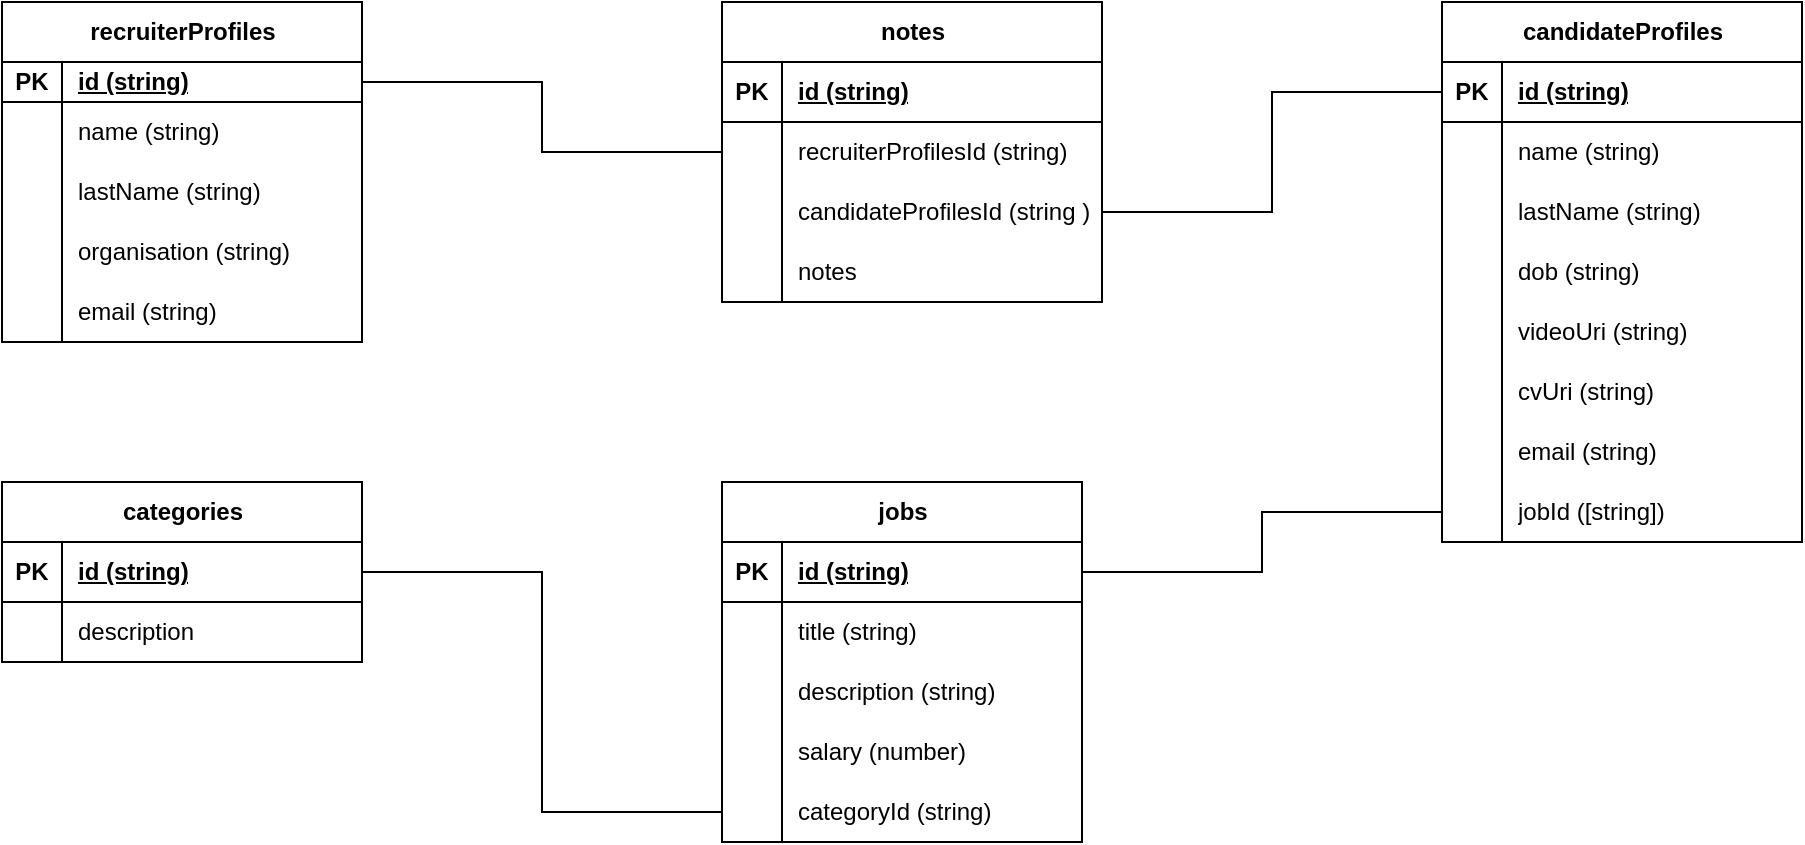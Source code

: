 <mxfile version="24.4.0" type="device">
  <diagram name="Page-1" id="p34B8ISaaaPElcqt_Pla">
    <mxGraphModel dx="1381" dy="859" grid="1" gridSize="10" guides="1" tooltips="1" connect="1" arrows="1" fold="1" page="1" pageScale="1" pageWidth="1169" pageHeight="827" math="0" shadow="0">
      <root>
        <mxCell id="0" />
        <mxCell id="1" parent="0" />
        <mxCell id="lSUQx8kLgc6oG_MkJTXb-1" value="recruiterProfiles" style="shape=table;startSize=30;container=1;collapsible=1;childLayout=tableLayout;fixedRows=1;rowLines=0;fontStyle=1;align=center;resizeLast=1;html=1;" parent="1" vertex="1">
          <mxGeometry x="80" y="80" width="180" height="170" as="geometry" />
        </mxCell>
        <mxCell id="lSUQx8kLgc6oG_MkJTXb-2" value="" style="shape=tableRow;horizontal=0;startSize=0;swimlaneHead=0;swimlaneBody=0;fillColor=none;collapsible=0;dropTarget=0;points=[[0,0.5],[1,0.5]];portConstraint=eastwest;top=0;left=0;right=0;bottom=1;" parent="lSUQx8kLgc6oG_MkJTXb-1" vertex="1">
          <mxGeometry y="30" width="180" height="20" as="geometry" />
        </mxCell>
        <mxCell id="lSUQx8kLgc6oG_MkJTXb-3" value="PK" style="shape=partialRectangle;connectable=0;fillColor=none;top=0;left=0;bottom=0;right=0;fontStyle=1;overflow=hidden;whiteSpace=wrap;html=1;" parent="lSUQx8kLgc6oG_MkJTXb-2" vertex="1">
          <mxGeometry width="30" height="20" as="geometry">
            <mxRectangle width="30" height="20" as="alternateBounds" />
          </mxGeometry>
        </mxCell>
        <mxCell id="lSUQx8kLgc6oG_MkJTXb-4" value="id (string)" style="shape=partialRectangle;connectable=0;fillColor=none;top=0;left=0;bottom=0;right=0;align=left;spacingLeft=6;fontStyle=5;overflow=hidden;whiteSpace=wrap;html=1;" parent="lSUQx8kLgc6oG_MkJTXb-2" vertex="1">
          <mxGeometry x="30" width="150" height="20" as="geometry">
            <mxRectangle width="150" height="20" as="alternateBounds" />
          </mxGeometry>
        </mxCell>
        <mxCell id="lSUQx8kLgc6oG_MkJTXb-5" value="" style="shape=tableRow;horizontal=0;startSize=0;swimlaneHead=0;swimlaneBody=0;fillColor=none;collapsible=0;dropTarget=0;points=[[0,0.5],[1,0.5]];portConstraint=eastwest;top=0;left=0;right=0;bottom=0;" parent="lSUQx8kLgc6oG_MkJTXb-1" vertex="1">
          <mxGeometry y="50" width="180" height="30" as="geometry" />
        </mxCell>
        <mxCell id="lSUQx8kLgc6oG_MkJTXb-6" value="" style="shape=partialRectangle;connectable=0;fillColor=none;top=0;left=0;bottom=0;right=0;editable=1;overflow=hidden;whiteSpace=wrap;html=1;" parent="lSUQx8kLgc6oG_MkJTXb-5" vertex="1">
          <mxGeometry width="30" height="30" as="geometry">
            <mxRectangle width="30" height="30" as="alternateBounds" />
          </mxGeometry>
        </mxCell>
        <mxCell id="lSUQx8kLgc6oG_MkJTXb-7" value="name (string)" style="shape=partialRectangle;connectable=0;fillColor=none;top=0;left=0;bottom=0;right=0;align=left;spacingLeft=6;overflow=hidden;whiteSpace=wrap;html=1;" parent="lSUQx8kLgc6oG_MkJTXb-5" vertex="1">
          <mxGeometry x="30" width="150" height="30" as="geometry">
            <mxRectangle width="150" height="30" as="alternateBounds" />
          </mxGeometry>
        </mxCell>
        <mxCell id="lSUQx8kLgc6oG_MkJTXb-8" value="" style="shape=tableRow;horizontal=0;startSize=0;swimlaneHead=0;swimlaneBody=0;fillColor=none;collapsible=0;dropTarget=0;points=[[0,0.5],[1,0.5]];portConstraint=eastwest;top=0;left=0;right=0;bottom=0;" parent="lSUQx8kLgc6oG_MkJTXb-1" vertex="1">
          <mxGeometry y="80" width="180" height="30" as="geometry" />
        </mxCell>
        <mxCell id="lSUQx8kLgc6oG_MkJTXb-9" value="" style="shape=partialRectangle;connectable=0;fillColor=none;top=0;left=0;bottom=0;right=0;editable=1;overflow=hidden;whiteSpace=wrap;html=1;" parent="lSUQx8kLgc6oG_MkJTXb-8" vertex="1">
          <mxGeometry width="30" height="30" as="geometry">
            <mxRectangle width="30" height="30" as="alternateBounds" />
          </mxGeometry>
        </mxCell>
        <mxCell id="lSUQx8kLgc6oG_MkJTXb-10" value="lastName (string)" style="shape=partialRectangle;connectable=0;fillColor=none;top=0;left=0;bottom=0;right=0;align=left;spacingLeft=6;overflow=hidden;whiteSpace=wrap;html=1;" parent="lSUQx8kLgc6oG_MkJTXb-8" vertex="1">
          <mxGeometry x="30" width="150" height="30" as="geometry">
            <mxRectangle width="150" height="30" as="alternateBounds" />
          </mxGeometry>
        </mxCell>
        <mxCell id="lSUQx8kLgc6oG_MkJTXb-11" value="" style="shape=tableRow;horizontal=0;startSize=0;swimlaneHead=0;swimlaneBody=0;fillColor=none;collapsible=0;dropTarget=0;points=[[0,0.5],[1,0.5]];portConstraint=eastwest;top=0;left=0;right=0;bottom=0;" parent="lSUQx8kLgc6oG_MkJTXb-1" vertex="1">
          <mxGeometry y="110" width="180" height="30" as="geometry" />
        </mxCell>
        <mxCell id="lSUQx8kLgc6oG_MkJTXb-12" value="" style="shape=partialRectangle;connectable=0;fillColor=none;top=0;left=0;bottom=0;right=0;editable=1;overflow=hidden;whiteSpace=wrap;html=1;" parent="lSUQx8kLgc6oG_MkJTXb-11" vertex="1">
          <mxGeometry width="30" height="30" as="geometry">
            <mxRectangle width="30" height="30" as="alternateBounds" />
          </mxGeometry>
        </mxCell>
        <mxCell id="lSUQx8kLgc6oG_MkJTXb-13" value="organisation (string)" style="shape=partialRectangle;connectable=0;fillColor=none;top=0;left=0;bottom=0;right=0;align=left;spacingLeft=6;overflow=hidden;whiteSpace=wrap;html=1;" parent="lSUQx8kLgc6oG_MkJTXb-11" vertex="1">
          <mxGeometry x="30" width="150" height="30" as="geometry">
            <mxRectangle width="150" height="30" as="alternateBounds" />
          </mxGeometry>
        </mxCell>
        <mxCell id="lSUQx8kLgc6oG_MkJTXb-14" value="" style="shape=tableRow;horizontal=0;startSize=0;swimlaneHead=0;swimlaneBody=0;fillColor=none;collapsible=0;dropTarget=0;points=[[0,0.5],[1,0.5]];portConstraint=eastwest;top=0;left=0;right=0;bottom=0;" parent="lSUQx8kLgc6oG_MkJTXb-1" vertex="1">
          <mxGeometry y="140" width="180" height="30" as="geometry" />
        </mxCell>
        <mxCell id="lSUQx8kLgc6oG_MkJTXb-15" value="" style="shape=partialRectangle;connectable=0;fillColor=none;top=0;left=0;bottom=0;right=0;editable=1;overflow=hidden;whiteSpace=wrap;html=1;" parent="lSUQx8kLgc6oG_MkJTXb-14" vertex="1">
          <mxGeometry width="30" height="30" as="geometry">
            <mxRectangle width="30" height="30" as="alternateBounds" />
          </mxGeometry>
        </mxCell>
        <mxCell id="lSUQx8kLgc6oG_MkJTXb-16" value="email (string)" style="shape=partialRectangle;connectable=0;fillColor=none;top=0;left=0;bottom=0;right=0;align=left;spacingLeft=6;overflow=hidden;whiteSpace=wrap;html=1;" parent="lSUQx8kLgc6oG_MkJTXb-14" vertex="1">
          <mxGeometry x="30" width="150" height="30" as="geometry">
            <mxRectangle width="150" height="30" as="alternateBounds" />
          </mxGeometry>
        </mxCell>
        <mxCell id="lSUQx8kLgc6oG_MkJTXb-18" value="jobs" style="shape=table;startSize=30;container=1;collapsible=1;childLayout=tableLayout;fixedRows=1;rowLines=0;fontStyle=1;align=center;resizeLast=1;html=1;" parent="1" vertex="1">
          <mxGeometry x="440" y="320" width="180" height="180" as="geometry" />
        </mxCell>
        <mxCell id="lSUQx8kLgc6oG_MkJTXb-19" value="" style="shape=tableRow;horizontal=0;startSize=0;swimlaneHead=0;swimlaneBody=0;fillColor=none;collapsible=0;dropTarget=0;points=[[0,0.5],[1,0.5]];portConstraint=eastwest;top=0;left=0;right=0;bottom=1;" parent="lSUQx8kLgc6oG_MkJTXb-18" vertex="1">
          <mxGeometry y="30" width="180" height="30" as="geometry" />
        </mxCell>
        <mxCell id="lSUQx8kLgc6oG_MkJTXb-20" value="PK" style="shape=partialRectangle;connectable=0;fillColor=none;top=0;left=0;bottom=0;right=0;fontStyle=1;overflow=hidden;whiteSpace=wrap;html=1;" parent="lSUQx8kLgc6oG_MkJTXb-19" vertex="1">
          <mxGeometry width="30" height="30" as="geometry">
            <mxRectangle width="30" height="30" as="alternateBounds" />
          </mxGeometry>
        </mxCell>
        <mxCell id="lSUQx8kLgc6oG_MkJTXb-21" value="id (string)" style="shape=partialRectangle;connectable=0;fillColor=none;top=0;left=0;bottom=0;right=0;align=left;spacingLeft=6;fontStyle=5;overflow=hidden;whiteSpace=wrap;html=1;" parent="lSUQx8kLgc6oG_MkJTXb-19" vertex="1">
          <mxGeometry x="30" width="150" height="30" as="geometry">
            <mxRectangle width="150" height="30" as="alternateBounds" />
          </mxGeometry>
        </mxCell>
        <mxCell id="lSUQx8kLgc6oG_MkJTXb-25" value="" style="shape=tableRow;horizontal=0;startSize=0;swimlaneHead=0;swimlaneBody=0;fillColor=none;collapsible=0;dropTarget=0;points=[[0,0.5],[1,0.5]];portConstraint=eastwest;top=0;left=0;right=0;bottom=0;" parent="lSUQx8kLgc6oG_MkJTXb-18" vertex="1">
          <mxGeometry y="60" width="180" height="30" as="geometry" />
        </mxCell>
        <mxCell id="lSUQx8kLgc6oG_MkJTXb-26" value="" style="shape=partialRectangle;connectable=0;fillColor=none;top=0;left=0;bottom=0;right=0;editable=1;overflow=hidden;whiteSpace=wrap;html=1;" parent="lSUQx8kLgc6oG_MkJTXb-25" vertex="1">
          <mxGeometry width="30" height="30" as="geometry">
            <mxRectangle width="30" height="30" as="alternateBounds" />
          </mxGeometry>
        </mxCell>
        <mxCell id="lSUQx8kLgc6oG_MkJTXb-27" value="title (string)" style="shape=partialRectangle;connectable=0;fillColor=none;top=0;left=0;bottom=0;right=0;align=left;spacingLeft=6;overflow=hidden;whiteSpace=wrap;html=1;" parent="lSUQx8kLgc6oG_MkJTXb-25" vertex="1">
          <mxGeometry x="30" width="150" height="30" as="geometry">
            <mxRectangle width="150" height="30" as="alternateBounds" />
          </mxGeometry>
        </mxCell>
        <mxCell id="lSUQx8kLgc6oG_MkJTXb-28" value="" style="shape=tableRow;horizontal=0;startSize=0;swimlaneHead=0;swimlaneBody=0;fillColor=none;collapsible=0;dropTarget=0;points=[[0,0.5],[1,0.5]];portConstraint=eastwest;top=0;left=0;right=0;bottom=0;" parent="lSUQx8kLgc6oG_MkJTXb-18" vertex="1">
          <mxGeometry y="90" width="180" height="30" as="geometry" />
        </mxCell>
        <mxCell id="lSUQx8kLgc6oG_MkJTXb-29" value="" style="shape=partialRectangle;connectable=0;fillColor=none;top=0;left=0;bottom=0;right=0;editable=1;overflow=hidden;whiteSpace=wrap;html=1;" parent="lSUQx8kLgc6oG_MkJTXb-28" vertex="1">
          <mxGeometry width="30" height="30" as="geometry">
            <mxRectangle width="30" height="30" as="alternateBounds" />
          </mxGeometry>
        </mxCell>
        <mxCell id="lSUQx8kLgc6oG_MkJTXb-30" value="description (string)" style="shape=partialRectangle;connectable=0;fillColor=none;top=0;left=0;bottom=0;right=0;align=left;spacingLeft=6;overflow=hidden;whiteSpace=wrap;html=1;" parent="lSUQx8kLgc6oG_MkJTXb-28" vertex="1">
          <mxGeometry x="30" width="150" height="30" as="geometry">
            <mxRectangle width="150" height="30" as="alternateBounds" />
          </mxGeometry>
        </mxCell>
        <mxCell id="lSUQx8kLgc6oG_MkJTXb-31" value="" style="shape=tableRow;horizontal=0;startSize=0;swimlaneHead=0;swimlaneBody=0;fillColor=none;collapsible=0;dropTarget=0;points=[[0,0.5],[1,0.5]];portConstraint=eastwest;top=0;left=0;right=0;bottom=0;" parent="lSUQx8kLgc6oG_MkJTXb-18" vertex="1">
          <mxGeometry y="120" width="180" height="30" as="geometry" />
        </mxCell>
        <mxCell id="lSUQx8kLgc6oG_MkJTXb-32" value="" style="shape=partialRectangle;connectable=0;fillColor=none;top=0;left=0;bottom=0;right=0;editable=1;overflow=hidden;whiteSpace=wrap;html=1;" parent="lSUQx8kLgc6oG_MkJTXb-31" vertex="1">
          <mxGeometry width="30" height="30" as="geometry">
            <mxRectangle width="30" height="30" as="alternateBounds" />
          </mxGeometry>
        </mxCell>
        <mxCell id="lSUQx8kLgc6oG_MkJTXb-33" value="salary (number)" style="shape=partialRectangle;connectable=0;fillColor=none;top=0;left=0;bottom=0;right=0;align=left;spacingLeft=6;overflow=hidden;whiteSpace=wrap;html=1;" parent="lSUQx8kLgc6oG_MkJTXb-31" vertex="1">
          <mxGeometry x="30" width="150" height="30" as="geometry">
            <mxRectangle width="150" height="30" as="alternateBounds" />
          </mxGeometry>
        </mxCell>
        <mxCell id="lSUQx8kLgc6oG_MkJTXb-186" value="" style="shape=tableRow;horizontal=0;startSize=0;swimlaneHead=0;swimlaneBody=0;fillColor=none;collapsible=0;dropTarget=0;points=[[0,0.5],[1,0.5]];portConstraint=eastwest;top=0;left=0;right=0;bottom=0;" parent="lSUQx8kLgc6oG_MkJTXb-18" vertex="1">
          <mxGeometry y="150" width="180" height="30" as="geometry" />
        </mxCell>
        <mxCell id="lSUQx8kLgc6oG_MkJTXb-187" value="" style="shape=partialRectangle;connectable=0;fillColor=none;top=0;left=0;bottom=0;right=0;editable=1;overflow=hidden;whiteSpace=wrap;html=1;" parent="lSUQx8kLgc6oG_MkJTXb-186" vertex="1">
          <mxGeometry width="30" height="30" as="geometry">
            <mxRectangle width="30" height="30" as="alternateBounds" />
          </mxGeometry>
        </mxCell>
        <mxCell id="lSUQx8kLgc6oG_MkJTXb-188" value="categoryId (string)" style="shape=partialRectangle;connectable=0;fillColor=none;top=0;left=0;bottom=0;right=0;align=left;spacingLeft=6;overflow=hidden;whiteSpace=wrap;html=1;" parent="lSUQx8kLgc6oG_MkJTXb-186" vertex="1">
          <mxGeometry x="30" width="150" height="30" as="geometry">
            <mxRectangle width="150" height="30" as="alternateBounds" />
          </mxGeometry>
        </mxCell>
        <mxCell id="lSUQx8kLgc6oG_MkJTXb-34" value="candidateProfiles" style="shape=table;startSize=30;container=1;collapsible=1;childLayout=tableLayout;fixedRows=1;rowLines=0;fontStyle=1;align=center;resizeLast=1;html=1;" parent="1" vertex="1">
          <mxGeometry x="800" y="80" width="180" height="270" as="geometry" />
        </mxCell>
        <mxCell id="lSUQx8kLgc6oG_MkJTXb-35" value="" style="shape=tableRow;horizontal=0;startSize=0;swimlaneHead=0;swimlaneBody=0;fillColor=none;collapsible=0;dropTarget=0;points=[[0,0.5],[1,0.5]];portConstraint=eastwest;top=0;left=0;right=0;bottom=1;" parent="lSUQx8kLgc6oG_MkJTXb-34" vertex="1">
          <mxGeometry y="30" width="180" height="30" as="geometry" />
        </mxCell>
        <mxCell id="lSUQx8kLgc6oG_MkJTXb-36" value="PK" style="shape=partialRectangle;connectable=0;fillColor=none;top=0;left=0;bottom=0;right=0;fontStyle=1;overflow=hidden;whiteSpace=wrap;html=1;" parent="lSUQx8kLgc6oG_MkJTXb-35" vertex="1">
          <mxGeometry width="30" height="30" as="geometry">
            <mxRectangle width="30" height="30" as="alternateBounds" />
          </mxGeometry>
        </mxCell>
        <mxCell id="lSUQx8kLgc6oG_MkJTXb-37" value="id (string)" style="shape=partialRectangle;connectable=0;fillColor=none;top=0;left=0;bottom=0;right=0;align=left;spacingLeft=6;fontStyle=5;overflow=hidden;whiteSpace=wrap;html=1;" parent="lSUQx8kLgc6oG_MkJTXb-35" vertex="1">
          <mxGeometry x="30" width="150" height="30" as="geometry">
            <mxRectangle width="150" height="30" as="alternateBounds" />
          </mxGeometry>
        </mxCell>
        <mxCell id="lSUQx8kLgc6oG_MkJTXb-38" value="" style="shape=tableRow;horizontal=0;startSize=0;swimlaneHead=0;swimlaneBody=0;fillColor=none;collapsible=0;dropTarget=0;points=[[0,0.5],[1,0.5]];portConstraint=eastwest;top=0;left=0;right=0;bottom=0;" parent="lSUQx8kLgc6oG_MkJTXb-34" vertex="1">
          <mxGeometry y="60" width="180" height="30" as="geometry" />
        </mxCell>
        <mxCell id="lSUQx8kLgc6oG_MkJTXb-39" value="" style="shape=partialRectangle;connectable=0;fillColor=none;top=0;left=0;bottom=0;right=0;editable=1;overflow=hidden;whiteSpace=wrap;html=1;" parent="lSUQx8kLgc6oG_MkJTXb-38" vertex="1">
          <mxGeometry width="30" height="30" as="geometry">
            <mxRectangle width="30" height="30" as="alternateBounds" />
          </mxGeometry>
        </mxCell>
        <mxCell id="lSUQx8kLgc6oG_MkJTXb-40" value="name (string)" style="shape=partialRectangle;connectable=0;fillColor=none;top=0;left=0;bottom=0;right=0;align=left;spacingLeft=6;overflow=hidden;whiteSpace=wrap;html=1;" parent="lSUQx8kLgc6oG_MkJTXb-38" vertex="1">
          <mxGeometry x="30" width="150" height="30" as="geometry">
            <mxRectangle width="150" height="30" as="alternateBounds" />
          </mxGeometry>
        </mxCell>
        <mxCell id="lSUQx8kLgc6oG_MkJTXb-41" value="" style="shape=tableRow;horizontal=0;startSize=0;swimlaneHead=0;swimlaneBody=0;fillColor=none;collapsible=0;dropTarget=0;points=[[0,0.5],[1,0.5]];portConstraint=eastwest;top=0;left=0;right=0;bottom=0;" parent="lSUQx8kLgc6oG_MkJTXb-34" vertex="1">
          <mxGeometry y="90" width="180" height="30" as="geometry" />
        </mxCell>
        <mxCell id="lSUQx8kLgc6oG_MkJTXb-42" value="" style="shape=partialRectangle;connectable=0;fillColor=none;top=0;left=0;bottom=0;right=0;editable=1;overflow=hidden;whiteSpace=wrap;html=1;" parent="lSUQx8kLgc6oG_MkJTXb-41" vertex="1">
          <mxGeometry width="30" height="30" as="geometry">
            <mxRectangle width="30" height="30" as="alternateBounds" />
          </mxGeometry>
        </mxCell>
        <mxCell id="lSUQx8kLgc6oG_MkJTXb-43" value="lastName (string)" style="shape=partialRectangle;connectable=0;fillColor=none;top=0;left=0;bottom=0;right=0;align=left;spacingLeft=6;overflow=hidden;whiteSpace=wrap;html=1;" parent="lSUQx8kLgc6oG_MkJTXb-41" vertex="1">
          <mxGeometry x="30" width="150" height="30" as="geometry">
            <mxRectangle width="150" height="30" as="alternateBounds" />
          </mxGeometry>
        </mxCell>
        <mxCell id="lSUQx8kLgc6oG_MkJTXb-44" value="" style="shape=tableRow;horizontal=0;startSize=0;swimlaneHead=0;swimlaneBody=0;fillColor=none;collapsible=0;dropTarget=0;points=[[0,0.5],[1,0.5]];portConstraint=eastwest;top=0;left=0;right=0;bottom=0;" parent="lSUQx8kLgc6oG_MkJTXb-34" vertex="1">
          <mxGeometry y="120" width="180" height="30" as="geometry" />
        </mxCell>
        <mxCell id="lSUQx8kLgc6oG_MkJTXb-45" value="" style="shape=partialRectangle;connectable=0;fillColor=none;top=0;left=0;bottom=0;right=0;editable=1;overflow=hidden;whiteSpace=wrap;html=1;" parent="lSUQx8kLgc6oG_MkJTXb-44" vertex="1">
          <mxGeometry width="30" height="30" as="geometry">
            <mxRectangle width="30" height="30" as="alternateBounds" />
          </mxGeometry>
        </mxCell>
        <mxCell id="lSUQx8kLgc6oG_MkJTXb-46" value="dob (string)" style="shape=partialRectangle;connectable=0;fillColor=none;top=0;left=0;bottom=0;right=0;align=left;spacingLeft=6;overflow=hidden;whiteSpace=wrap;html=1;" parent="lSUQx8kLgc6oG_MkJTXb-44" vertex="1">
          <mxGeometry x="30" width="150" height="30" as="geometry">
            <mxRectangle width="150" height="30" as="alternateBounds" />
          </mxGeometry>
        </mxCell>
        <mxCell id="lSUQx8kLgc6oG_MkJTXb-47" value="" style="shape=tableRow;horizontal=0;startSize=0;swimlaneHead=0;swimlaneBody=0;fillColor=none;collapsible=0;dropTarget=0;points=[[0,0.5],[1,0.5]];portConstraint=eastwest;top=0;left=0;right=0;bottom=0;" parent="lSUQx8kLgc6oG_MkJTXb-34" vertex="1">
          <mxGeometry y="150" width="180" height="30" as="geometry" />
        </mxCell>
        <mxCell id="lSUQx8kLgc6oG_MkJTXb-48" value="" style="shape=partialRectangle;connectable=0;fillColor=none;top=0;left=0;bottom=0;right=0;editable=1;overflow=hidden;whiteSpace=wrap;html=1;" parent="lSUQx8kLgc6oG_MkJTXb-47" vertex="1">
          <mxGeometry width="30" height="30" as="geometry">
            <mxRectangle width="30" height="30" as="alternateBounds" />
          </mxGeometry>
        </mxCell>
        <mxCell id="lSUQx8kLgc6oG_MkJTXb-49" value="videoUri (string)" style="shape=partialRectangle;connectable=0;fillColor=none;top=0;left=0;bottom=0;right=0;align=left;spacingLeft=6;overflow=hidden;whiteSpace=wrap;html=1;" parent="lSUQx8kLgc6oG_MkJTXb-47" vertex="1">
          <mxGeometry x="30" width="150" height="30" as="geometry">
            <mxRectangle width="150" height="30" as="alternateBounds" />
          </mxGeometry>
        </mxCell>
        <mxCell id="lSUQx8kLgc6oG_MkJTXb-50" value="" style="shape=tableRow;horizontal=0;startSize=0;swimlaneHead=0;swimlaneBody=0;fillColor=none;collapsible=0;dropTarget=0;points=[[0,0.5],[1,0.5]];portConstraint=eastwest;top=0;left=0;right=0;bottom=0;" parent="lSUQx8kLgc6oG_MkJTXb-34" vertex="1">
          <mxGeometry y="180" width="180" height="30" as="geometry" />
        </mxCell>
        <mxCell id="lSUQx8kLgc6oG_MkJTXb-51" value="" style="shape=partialRectangle;connectable=0;fillColor=none;top=0;left=0;bottom=0;right=0;editable=1;overflow=hidden;whiteSpace=wrap;html=1;" parent="lSUQx8kLgc6oG_MkJTXb-50" vertex="1">
          <mxGeometry width="30" height="30" as="geometry">
            <mxRectangle width="30" height="30" as="alternateBounds" />
          </mxGeometry>
        </mxCell>
        <mxCell id="lSUQx8kLgc6oG_MkJTXb-52" value="cvUri (string)" style="shape=partialRectangle;connectable=0;fillColor=none;top=0;left=0;bottom=0;right=0;align=left;spacingLeft=6;overflow=hidden;whiteSpace=wrap;html=1;" parent="lSUQx8kLgc6oG_MkJTXb-50" vertex="1">
          <mxGeometry x="30" width="150" height="30" as="geometry">
            <mxRectangle width="150" height="30" as="alternateBounds" />
          </mxGeometry>
        </mxCell>
        <mxCell id="lSUQx8kLgc6oG_MkJTXb-53" value="" style="shape=tableRow;horizontal=0;startSize=0;swimlaneHead=0;swimlaneBody=0;fillColor=none;collapsible=0;dropTarget=0;points=[[0,0.5],[1,0.5]];portConstraint=eastwest;top=0;left=0;right=0;bottom=0;" parent="lSUQx8kLgc6oG_MkJTXb-34" vertex="1">
          <mxGeometry y="210" width="180" height="30" as="geometry" />
        </mxCell>
        <mxCell id="lSUQx8kLgc6oG_MkJTXb-54" value="" style="shape=partialRectangle;connectable=0;fillColor=none;top=0;left=0;bottom=0;right=0;editable=1;overflow=hidden;whiteSpace=wrap;html=1;" parent="lSUQx8kLgc6oG_MkJTXb-53" vertex="1">
          <mxGeometry width="30" height="30" as="geometry">
            <mxRectangle width="30" height="30" as="alternateBounds" />
          </mxGeometry>
        </mxCell>
        <mxCell id="lSUQx8kLgc6oG_MkJTXb-55" value="email (string)" style="shape=partialRectangle;connectable=0;fillColor=none;top=0;left=0;bottom=0;right=0;align=left;spacingLeft=6;overflow=hidden;whiteSpace=wrap;html=1;" parent="lSUQx8kLgc6oG_MkJTXb-53" vertex="1">
          <mxGeometry x="30" width="150" height="30" as="geometry">
            <mxRectangle width="150" height="30" as="alternateBounds" />
          </mxGeometry>
        </mxCell>
        <mxCell id="lSUQx8kLgc6oG_MkJTXb-56" value="" style="shape=tableRow;horizontal=0;startSize=0;swimlaneHead=0;swimlaneBody=0;fillColor=none;collapsible=0;dropTarget=0;points=[[0,0.5],[1,0.5]];portConstraint=eastwest;top=0;left=0;right=0;bottom=0;" parent="lSUQx8kLgc6oG_MkJTXb-34" vertex="1">
          <mxGeometry y="240" width="180" height="30" as="geometry" />
        </mxCell>
        <mxCell id="lSUQx8kLgc6oG_MkJTXb-57" value="" style="shape=partialRectangle;connectable=0;fillColor=none;top=0;left=0;bottom=0;right=0;editable=1;overflow=hidden;whiteSpace=wrap;html=1;" parent="lSUQx8kLgc6oG_MkJTXb-56" vertex="1">
          <mxGeometry width="30" height="30" as="geometry">
            <mxRectangle width="30" height="30" as="alternateBounds" />
          </mxGeometry>
        </mxCell>
        <mxCell id="lSUQx8kLgc6oG_MkJTXb-58" value="jobId ([string])" style="shape=partialRectangle;connectable=0;fillColor=none;top=0;left=0;bottom=0;right=0;align=left;spacingLeft=6;overflow=hidden;whiteSpace=wrap;html=1;" parent="lSUQx8kLgc6oG_MkJTXb-56" vertex="1">
          <mxGeometry x="30" width="150" height="30" as="geometry">
            <mxRectangle width="150" height="30" as="alternateBounds" />
          </mxGeometry>
        </mxCell>
        <mxCell id="lSUQx8kLgc6oG_MkJTXb-60" value="categories" style="shape=table;startSize=30;container=1;collapsible=1;childLayout=tableLayout;fixedRows=1;rowLines=0;fontStyle=1;align=center;resizeLast=1;html=1;" parent="1" vertex="1">
          <mxGeometry x="80" y="320" width="180" height="90" as="geometry" />
        </mxCell>
        <mxCell id="lSUQx8kLgc6oG_MkJTXb-61" value="" style="shape=tableRow;horizontal=0;startSize=0;swimlaneHead=0;swimlaneBody=0;fillColor=none;collapsible=0;dropTarget=0;points=[[0,0.5],[1,0.5]];portConstraint=eastwest;top=0;left=0;right=0;bottom=1;" parent="lSUQx8kLgc6oG_MkJTXb-60" vertex="1">
          <mxGeometry y="30" width="180" height="30" as="geometry" />
        </mxCell>
        <mxCell id="lSUQx8kLgc6oG_MkJTXb-62" value="PK" style="shape=partialRectangle;connectable=0;fillColor=none;top=0;left=0;bottom=0;right=0;fontStyle=1;overflow=hidden;whiteSpace=wrap;html=1;" parent="lSUQx8kLgc6oG_MkJTXb-61" vertex="1">
          <mxGeometry width="30" height="30" as="geometry">
            <mxRectangle width="30" height="30" as="alternateBounds" />
          </mxGeometry>
        </mxCell>
        <mxCell id="lSUQx8kLgc6oG_MkJTXb-63" value="id (string)" style="shape=partialRectangle;connectable=0;fillColor=none;top=0;left=0;bottom=0;right=0;align=left;spacingLeft=6;fontStyle=5;overflow=hidden;whiteSpace=wrap;html=1;" parent="lSUQx8kLgc6oG_MkJTXb-61" vertex="1">
          <mxGeometry x="30" width="150" height="30" as="geometry">
            <mxRectangle width="150" height="30" as="alternateBounds" />
          </mxGeometry>
        </mxCell>
        <mxCell id="lSUQx8kLgc6oG_MkJTXb-64" value="" style="shape=tableRow;horizontal=0;startSize=0;swimlaneHead=0;swimlaneBody=0;fillColor=none;collapsible=0;dropTarget=0;points=[[0,0.5],[1,0.5]];portConstraint=eastwest;top=0;left=0;right=0;bottom=0;" parent="lSUQx8kLgc6oG_MkJTXb-60" vertex="1">
          <mxGeometry y="60" width="180" height="30" as="geometry" />
        </mxCell>
        <mxCell id="lSUQx8kLgc6oG_MkJTXb-65" value="" style="shape=partialRectangle;connectable=0;fillColor=none;top=0;left=0;bottom=0;right=0;editable=1;overflow=hidden;whiteSpace=wrap;html=1;" parent="lSUQx8kLgc6oG_MkJTXb-64" vertex="1">
          <mxGeometry width="30" height="30" as="geometry">
            <mxRectangle width="30" height="30" as="alternateBounds" />
          </mxGeometry>
        </mxCell>
        <mxCell id="lSUQx8kLgc6oG_MkJTXb-66" value="description" style="shape=partialRectangle;connectable=0;fillColor=none;top=0;left=0;bottom=0;right=0;align=left;spacingLeft=6;overflow=hidden;whiteSpace=wrap;html=1;" parent="lSUQx8kLgc6oG_MkJTXb-64" vertex="1">
          <mxGeometry x="30" width="150" height="30" as="geometry">
            <mxRectangle width="150" height="30" as="alternateBounds" />
          </mxGeometry>
        </mxCell>
        <mxCell id="lSUQx8kLgc6oG_MkJTXb-131" value="notes" style="shape=table;startSize=30;container=1;collapsible=1;childLayout=tableLayout;fixedRows=1;rowLines=0;fontStyle=1;align=center;resizeLast=1;html=1;" parent="1" vertex="1">
          <mxGeometry x="440" y="80" width="190" height="150" as="geometry" />
        </mxCell>
        <mxCell id="lSUQx8kLgc6oG_MkJTXb-132" value="" style="shape=tableRow;horizontal=0;startSize=0;swimlaneHead=0;swimlaneBody=0;fillColor=none;collapsible=0;dropTarget=0;points=[[0,0.5],[1,0.5]];portConstraint=eastwest;top=0;left=0;right=0;bottom=1;" parent="lSUQx8kLgc6oG_MkJTXb-131" vertex="1">
          <mxGeometry y="30" width="190" height="30" as="geometry" />
        </mxCell>
        <mxCell id="lSUQx8kLgc6oG_MkJTXb-133" value="PK" style="shape=partialRectangle;connectable=0;fillColor=none;top=0;left=0;bottom=0;right=0;fontStyle=1;overflow=hidden;whiteSpace=wrap;html=1;" parent="lSUQx8kLgc6oG_MkJTXb-132" vertex="1">
          <mxGeometry width="30" height="30" as="geometry">
            <mxRectangle width="30" height="30" as="alternateBounds" />
          </mxGeometry>
        </mxCell>
        <mxCell id="lSUQx8kLgc6oG_MkJTXb-134" value="id (string)" style="shape=partialRectangle;connectable=0;fillColor=none;top=0;left=0;bottom=0;right=0;align=left;spacingLeft=6;fontStyle=5;overflow=hidden;whiteSpace=wrap;html=1;" parent="lSUQx8kLgc6oG_MkJTXb-132" vertex="1">
          <mxGeometry x="30" width="160" height="30" as="geometry">
            <mxRectangle width="160" height="30" as="alternateBounds" />
          </mxGeometry>
        </mxCell>
        <mxCell id="lSUQx8kLgc6oG_MkJTXb-135" value="" style="shape=tableRow;horizontal=0;startSize=0;swimlaneHead=0;swimlaneBody=0;fillColor=none;collapsible=0;dropTarget=0;points=[[0,0.5],[1,0.5]];portConstraint=eastwest;top=0;left=0;right=0;bottom=0;" parent="lSUQx8kLgc6oG_MkJTXb-131" vertex="1">
          <mxGeometry y="60" width="190" height="30" as="geometry" />
        </mxCell>
        <mxCell id="lSUQx8kLgc6oG_MkJTXb-136" value="" style="shape=partialRectangle;connectable=0;fillColor=none;top=0;left=0;bottom=0;right=0;editable=1;overflow=hidden;whiteSpace=wrap;html=1;" parent="lSUQx8kLgc6oG_MkJTXb-135" vertex="1">
          <mxGeometry width="30" height="30" as="geometry">
            <mxRectangle width="30" height="30" as="alternateBounds" />
          </mxGeometry>
        </mxCell>
        <mxCell id="lSUQx8kLgc6oG_MkJTXb-137" value="recruiterProfilesId (string)" style="shape=partialRectangle;connectable=0;fillColor=none;top=0;left=0;bottom=0;right=0;align=left;spacingLeft=6;overflow=hidden;whiteSpace=wrap;html=1;" parent="lSUQx8kLgc6oG_MkJTXb-135" vertex="1">
          <mxGeometry x="30" width="160" height="30" as="geometry">
            <mxRectangle width="160" height="30" as="alternateBounds" />
          </mxGeometry>
        </mxCell>
        <mxCell id="lSUQx8kLgc6oG_MkJTXb-138" value="" style="shape=tableRow;horizontal=0;startSize=0;swimlaneHead=0;swimlaneBody=0;fillColor=none;collapsible=0;dropTarget=0;points=[[0,0.5],[1,0.5]];portConstraint=eastwest;top=0;left=0;right=0;bottom=0;" parent="lSUQx8kLgc6oG_MkJTXb-131" vertex="1">
          <mxGeometry y="90" width="190" height="30" as="geometry" />
        </mxCell>
        <mxCell id="lSUQx8kLgc6oG_MkJTXb-139" value="" style="shape=partialRectangle;connectable=0;fillColor=none;top=0;left=0;bottom=0;right=0;editable=1;overflow=hidden;whiteSpace=wrap;html=1;" parent="lSUQx8kLgc6oG_MkJTXb-138" vertex="1">
          <mxGeometry width="30" height="30" as="geometry">
            <mxRectangle width="30" height="30" as="alternateBounds" />
          </mxGeometry>
        </mxCell>
        <mxCell id="lSUQx8kLgc6oG_MkJTXb-140" value="candidateProfilesId (string )" style="shape=partialRectangle;connectable=0;fillColor=none;top=0;left=0;bottom=0;right=0;align=left;spacingLeft=6;overflow=hidden;whiteSpace=wrap;html=1;" parent="lSUQx8kLgc6oG_MkJTXb-138" vertex="1">
          <mxGeometry x="30" width="160" height="30" as="geometry">
            <mxRectangle width="160" height="30" as="alternateBounds" />
          </mxGeometry>
        </mxCell>
        <mxCell id="lSUQx8kLgc6oG_MkJTXb-141" value="" style="shape=tableRow;horizontal=0;startSize=0;swimlaneHead=0;swimlaneBody=0;fillColor=none;collapsible=0;dropTarget=0;points=[[0,0.5],[1,0.5]];portConstraint=eastwest;top=0;left=0;right=0;bottom=0;" parent="lSUQx8kLgc6oG_MkJTXb-131" vertex="1">
          <mxGeometry y="120" width="190" height="30" as="geometry" />
        </mxCell>
        <mxCell id="lSUQx8kLgc6oG_MkJTXb-142" value="" style="shape=partialRectangle;connectable=0;fillColor=none;top=0;left=0;bottom=0;right=0;editable=1;overflow=hidden;whiteSpace=wrap;html=1;" parent="lSUQx8kLgc6oG_MkJTXb-141" vertex="1">
          <mxGeometry width="30" height="30" as="geometry">
            <mxRectangle width="30" height="30" as="alternateBounds" />
          </mxGeometry>
        </mxCell>
        <mxCell id="lSUQx8kLgc6oG_MkJTXb-143" value="notes" style="shape=partialRectangle;connectable=0;fillColor=none;top=0;left=0;bottom=0;right=0;align=left;spacingLeft=6;overflow=hidden;whiteSpace=wrap;html=1;" parent="lSUQx8kLgc6oG_MkJTXb-141" vertex="1">
          <mxGeometry x="30" width="160" height="30" as="geometry">
            <mxRectangle width="160" height="30" as="alternateBounds" />
          </mxGeometry>
        </mxCell>
        <mxCell id="lSUQx8kLgc6oG_MkJTXb-145" style="edgeStyle=orthogonalEdgeStyle;rounded=0;orthogonalLoop=1;jettySize=auto;html=1;exitX=0;exitY=0.5;exitDx=0;exitDy=0;entryX=1;entryY=0.5;entryDx=0;entryDy=0;endArrow=none;endFill=0;" parent="1" source="lSUQx8kLgc6oG_MkJTXb-35" target="lSUQx8kLgc6oG_MkJTXb-138" edge="1">
          <mxGeometry relative="1" as="geometry" />
        </mxCell>
        <mxCell id="lSUQx8kLgc6oG_MkJTXb-146" style="edgeStyle=orthogonalEdgeStyle;rounded=0;orthogonalLoop=1;jettySize=auto;html=1;entryX=0;entryY=0.5;entryDx=0;entryDy=0;endArrow=none;endFill=0;" parent="1" source="lSUQx8kLgc6oG_MkJTXb-2" target="lSUQx8kLgc6oG_MkJTXb-135" edge="1">
          <mxGeometry relative="1" as="geometry" />
        </mxCell>
        <mxCell id="lSUQx8kLgc6oG_MkJTXb-189" style="edgeStyle=orthogonalEdgeStyle;rounded=0;orthogonalLoop=1;jettySize=auto;html=1;entryX=0;entryY=0.5;entryDx=0;entryDy=0;endArrow=none;endFill=0;" parent="1" source="lSUQx8kLgc6oG_MkJTXb-61" target="lSUQx8kLgc6oG_MkJTXb-186" edge="1">
          <mxGeometry relative="1" as="geometry" />
        </mxCell>
        <mxCell id="lSUQx8kLgc6oG_MkJTXb-190" style="edgeStyle=orthogonalEdgeStyle;rounded=0;orthogonalLoop=1;jettySize=auto;html=1;entryX=1;entryY=0.5;entryDx=0;entryDy=0;endArrow=none;endFill=0;" parent="1" source="lSUQx8kLgc6oG_MkJTXb-56" target="lSUQx8kLgc6oG_MkJTXb-19" edge="1">
          <mxGeometry relative="1" as="geometry" />
        </mxCell>
      </root>
    </mxGraphModel>
  </diagram>
</mxfile>
